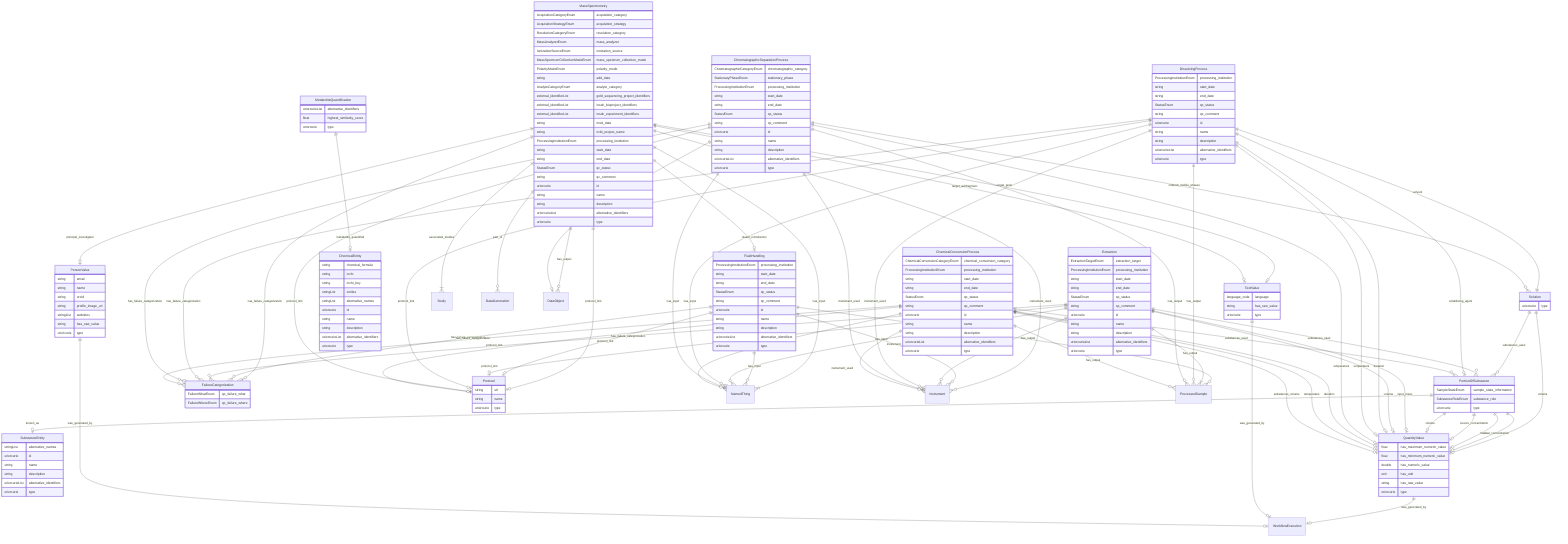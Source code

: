 erDiagram
SubstanceEntity {
    stringList alternative_names  
    uriorcurie id  
    string name  
    string description  
    uriorcurieList alternative_identifiers  
    uriorcurie type  
}
Solution {
    uriorcurie type  
}
QuantityValue {
    float has_maximum_numeric_value  
    float has_minimum_numeric_value  
    double has_numeric_value  
    unit has_unit  
    string has_raw_value  
    uriorcurie type  
}
PortionOfSubstance {
    SampleStateEnum sample_state_information  
    SubstanceRoleEnum substance_role  
    uriorcurie type  
}
MetaboliteQuantification {
    uriorcurieList alternative_identifiers  
    float highest_similarity_score  
    uriorcurie type  
}
MassSpectrometry {
    AcquisitionCategoryEnum acquisition_category  
    AcquisitionStrategyEnum acquisition_strategy  
    ResolutionCategoryEnum resolution_category  
    MassAnalyzerEnum mass_analyzer  
    IonizationSourceEnum ionization_source  
    MassSpectrumCollectionModeEnum mass_spectrum_collection_mode  
    PolarityModeEnum polarity_mode  
    string add_date  
    AnalyteCategoryEnum analyte_category  
    external_identifierList gold_sequencing_project_identifiers  
    external_identifierList insdc_bioproject_identifiers  
    external_identifierList insdc_experiment_identifiers  
    string mod_date  
    string ncbi_project_name  
    ProcessingInstitutionEnum processing_institution  
    string start_date  
    string end_date  
    StatusEnum qc_status  
    string qc_comment  
    uriorcurie id  
    string name  
    string description  
    uriorcurieList alternative_identifiers  
    uriorcurie type  
}
FailureCategorization {
    FailureWhatEnum qc_failure_what  
    FailureWhereEnum qc_failure_where  
}
Protocol {
    string url  
    string name  
    uriorcurie type  
}
TextValue {
    language_code language  
    string has_raw_value  
    uriorcurie type  
}
PersonValue {
    string email  
    string name  
    string orcid  
    string profile_image_url  
    stringList websites  
    string has_raw_value  
    uriorcurie type  
}
FluidHandling {
    ProcessingInstitutionEnum processing_institution  
    string start_date  
    string end_date  
    StatusEnum qc_status  
    string qc_comment  
    uriorcurie id  
    string name  
    string description  
    uriorcurieList alternative_identifiers  
    uriorcurie type  
}
Extraction {
    ExtractionTargetEnum extraction_target  
    ProcessingInstitutionEnum processing_institution  
    string start_date  
    string end_date  
    StatusEnum qc_status  
    string qc_comment  
    uriorcurie id  
    string name  
    string description  
    uriorcurieList alternative_identifiers  
    uriorcurie type  
}
DissolvingProcess {
    ProcessingInstitutionEnum processing_institution  
    string start_date  
    string end_date  
    StatusEnum qc_status  
    string qc_comment  
    uriorcurie id  
    string name  
    string description  
    uriorcurieList alternative_identifiers  
    uriorcurie type  
}
ChromatographicSeparationProcess {
    ChromatographicCategoryEnum chromatographic_category  
    StationaryPhaseEnum stationary_phase  
    ProcessingInstitutionEnum processing_institution  
    string start_date  
    string end_date  
    StatusEnum qc_status  
    string qc_comment  
    uriorcurie id  
    string name  
    string description  
    uriorcurieList alternative_identifiers  
    uriorcurie type  
}
ChemicalEntity {
    string chemical_formula  
    string inchi  
    string inchi_key  
    stringList smiles  
    stringList alternative_names  
    uriorcurie id  
    string name  
    string description  
    uriorcurieList alternative_identifiers  
    uriorcurie type  
}
ChemicalConversionProcess {
    ChemicalConversionCategoryEnum chemical_conversion_category  
    ProcessingInstitutionEnum processing_institution  
    string start_date  
    string end_date  
    StatusEnum qc_status  
    string qc_comment  
    uriorcurie id  
    string name  
    string description  
    uriorcurieList alternative_identifiers  
    uriorcurie type  
}

Solution ||--}o PortionOfSubstance : "substances_used"
Solution ||--|o QuantityValue : "volume"
QuantityValue ||--|o WorkflowExecution : "was_generated_by"
PortionOfSubstance ||--|o QuantityValue : "final_concentration"
PortionOfSubstance ||--|o SubstanceEntity : "known_as"
PortionOfSubstance ||--|o QuantityValue : "mass"
PortionOfSubstance ||--|o QuantityValue : "source_concentration"
PortionOfSubstance ||--|o QuantityValue : "volume"
MetaboliteQuantification ||--|o ChemicalEntity : "metabolite_quantified"
MassSpectrometry ||--|o FluidHandling : "eluent_introduction"
MassSpectrometry ||--}| Study : "associated_studies"
MassSpectrometry ||--}o DataGeneration : "part_of"
MassSpectrometry ||--|o PersonValue : "principal_investigator"
MassSpectrometry ||--|o TextValue : "target_gene"
MassSpectrometry ||--|o TextValue : "target_subfragment"
MassSpectrometry ||--}| NamedThing : "has_input"
MassSpectrometry ||--}o DataObject : "has_output"
MassSpectrometry ||--}o Instrument : "instrument_used"
MassSpectrometry ||--|o Protocol : "protocol_link"
MassSpectrometry ||--}o FailureCategorization : "has_failure_categorization"
TextValue ||--|o WorkflowExecution : "was_generated_by"
PersonValue ||--|o WorkflowExecution : "was_generated_by"
FluidHandling ||--}o NamedThing : "has_input"
FluidHandling ||--}o ProcessedSample : "has_output"
FluidHandling ||--}o Instrument : "instrument_used"
FluidHandling ||--|o Protocol : "protocol_link"
FluidHandling ||--}o FailureCategorization : "has_failure_categorization"
Extraction ||--}o PortionOfSubstance : "substances_used"
Extraction ||--|o QuantityValue : "input_mass"
Extraction ||--|o QuantityValue : "volume"
Extraction ||--}o NamedThing : "has_input"
Extraction ||--}| ProcessedSample : "has_output"
Extraction ||--}o Instrument : "instrument_used"
Extraction ||--|o Protocol : "protocol_link"
Extraction ||--}o FailureCategorization : "has_failure_categorization"
DissolvingProcess ||--|| Solution : "solvent"
DissolvingProcess ||--|o PortionOfSubstance : "solubilizing_agent"
DissolvingProcess ||--|o QuantityValue : "duration"
DissolvingProcess ||--|o QuantityValue : "temperature"
DissolvingProcess ||--}o NamedThing : "has_input"
DissolvingProcess ||--}o ProcessedSample : "has_output"
DissolvingProcess ||--}o Instrument : "instrument_used"
DissolvingProcess ||--|o Protocol : "protocol_link"
DissolvingProcess ||--}o FailureCategorization : "has_failure_categorization"
ChromatographicSeparationProcess ||--|o DataObject : "has_calibration"
ChromatographicSeparationProcess ||--}o Solution : "ordered_mobile_phases"
ChromatographicSeparationProcess ||--|o QuantityValue : "temperature"
ChromatographicSeparationProcess ||--}o NamedThing : "has_input"
ChromatographicSeparationProcess ||--}o ProcessedSample : "has_output"
ChromatographicSeparationProcess ||--}o Instrument : "instrument_used"
ChromatographicSeparationProcess ||--|o Protocol : "protocol_link"
ChromatographicSeparationProcess ||--}o FailureCategorization : "has_failure_categorization"
ChemicalConversionProcess ||--|o QuantityValue : "duration"
ChemicalConversionProcess ||--|o QuantityValue : "temperature"
ChemicalConversionProcess ||--}o PortionOfSubstance : "substances_used"
ChemicalConversionProcess ||--|o QuantityValue : "substances_volume"
ChemicalConversionProcess ||--}o NamedThing : "has_input"
ChemicalConversionProcess ||--}o ProcessedSample : "has_output"
ChemicalConversionProcess ||--}o Instrument : "instrument_used"
ChemicalConversionProcess ||--|o Protocol : "protocol_link"
ChemicalConversionProcess ||--}o FailureCategorization : "has_failure_categorization"